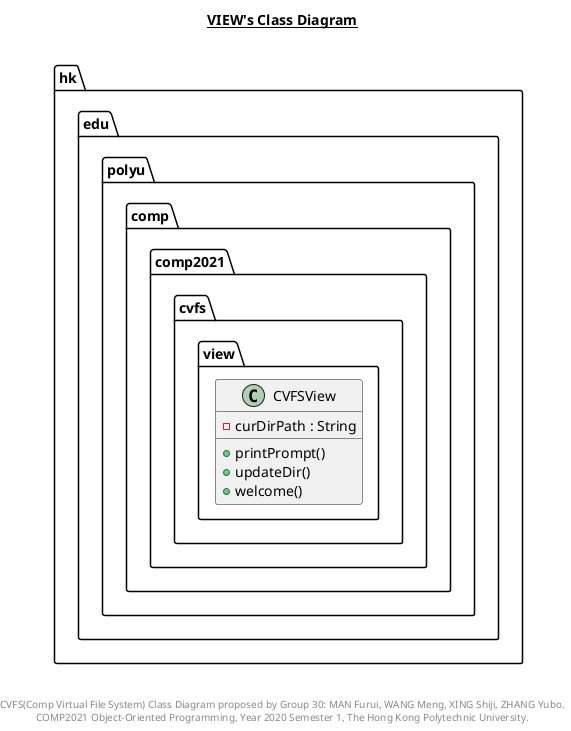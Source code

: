 @startuml

title __VIEW's Class Diagram__\n

  namespace hk.edu.polyu.comp.comp2021.cvfs {
    namespace view {
      class hk.edu.polyu.comp.comp2021.cvfs.view.CVFSView {
          - curDirPath : String
          + printPrompt()
          + updateDir()
          + welcome()
      }
    }
  }
  



right footer


CVFS(Comp Virtual File System) Class Diagram proposed by Group 30: MAN Furui, WANG Meng, XING Shiji, ZHANG Yubo.
COMP2021 Object-Oriented Programming, Year 2020 Semester 1, The Hong Kong Polytechnic University.
endfooter

@enduml
